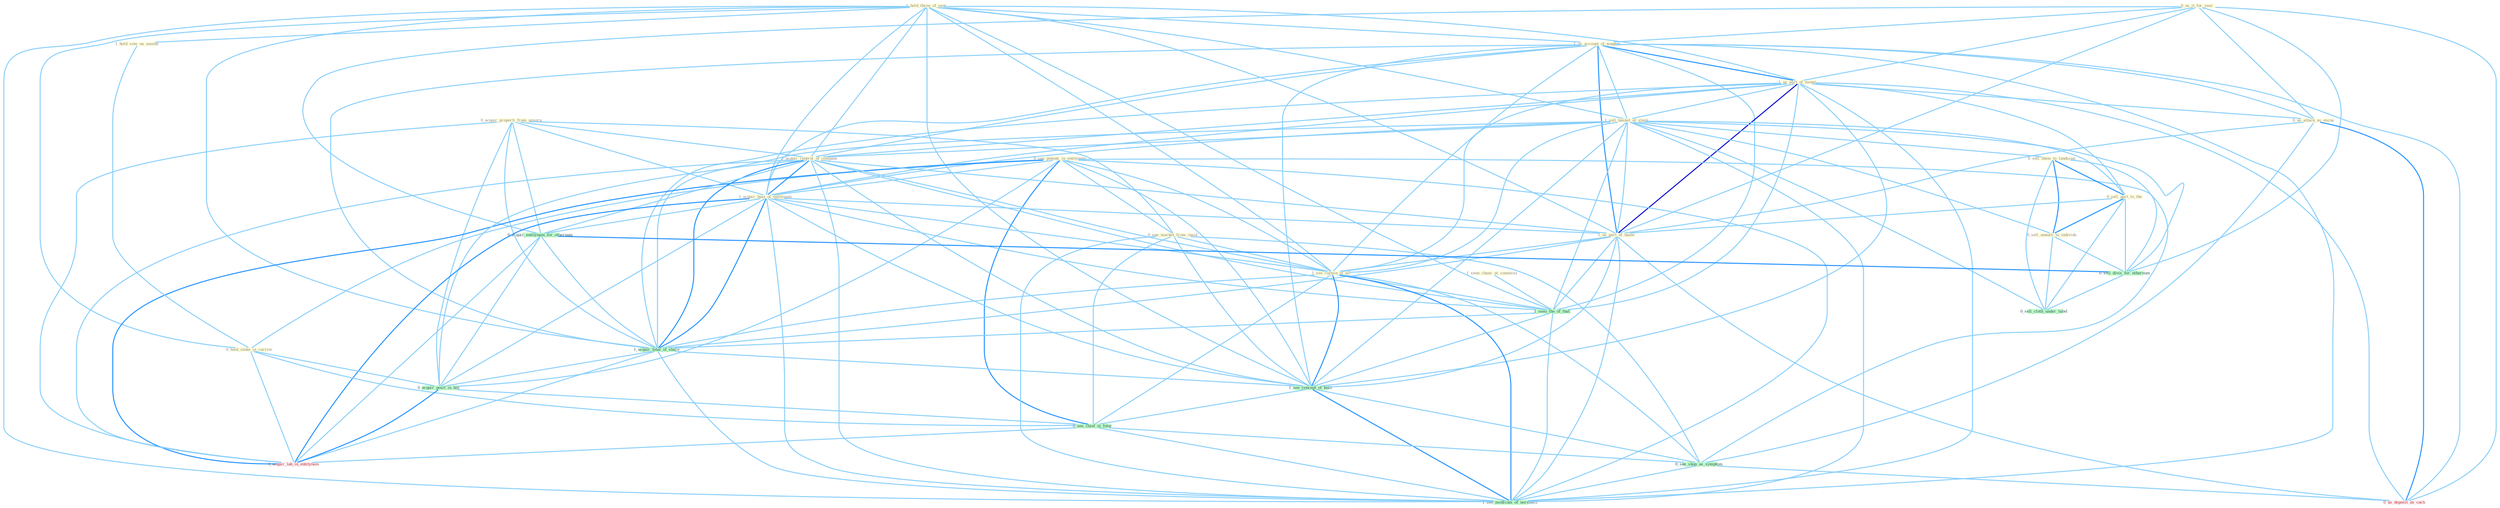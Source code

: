 Graph G{ 
    node
    [shape=polygon,style=filled,width=.5,height=.06,color="#BDFCC9",fixedsize=true,fontsize=4,
    fontcolor="#2f4f4f"];
    {node
    [color="#ffffe0", fontcolor="#8b7d6b"] "1_hold_three_of_seat " "0_us_it_for_year " "0_acquir_properti_from_govern " "1_us_account_of_magnat " "1_us_part_of_monei " "0_us_attack_as_excus " "1_sell_basket_of_stock " "0_see_potenti_in_entitynam " "0_sell_them_to_landscap " "1_hold_vote_on_amend " "1_acquir_control_of_compani " "1_acquir_busi_of_entitynam " "0_sell_part_to_the " "0_see_market_from_insid " "1_us_part_of_name " "0_hold_stake_in_carrier " "0_sell_annuiti_to_individu " "1_seen_chanc_at_commiss " "1_see_culmin_of_all "}
{node [color="#fff0f5", fontcolor="#b22222"] "1_acquir_lab_in_entitynam " "0_us_deposit_as_cach "}
edge [color="#B0E2FF"];

	"1_hold_three_of_seat " -- "1_us_account_of_magnat " [w="1", color="#87cefa" ];
	"1_hold_three_of_seat " -- "1_us_part_of_monei " [w="1", color="#87cefa" ];
	"1_hold_three_of_seat " -- "1_sell_basket_of_stock " [w="1", color="#87cefa" ];
	"1_hold_three_of_seat " -- "1_hold_vote_on_amend " [w="1", color="#87cefa" ];
	"1_hold_three_of_seat " -- "1_acquir_control_of_compani " [w="1", color="#87cefa" ];
	"1_hold_three_of_seat " -- "1_acquir_busi_of_entitynam " [w="1", color="#87cefa" ];
	"1_hold_three_of_seat " -- "1_us_part_of_name " [w="1", color="#87cefa" ];
	"1_hold_three_of_seat " -- "0_hold_stake_in_carrier " [w="1", color="#87cefa" ];
	"1_hold_three_of_seat " -- "1_see_culmin_of_all " [w="1", color="#87cefa" ];
	"1_hold_three_of_seat " -- "1_seen_the_of_that " [w="1", color="#87cefa" ];
	"1_hold_three_of_seat " -- "1_acquir_total_of_share " [w="1", color="#87cefa" ];
	"1_hold_three_of_seat " -- "1_see_concept_of_both " [w="1", color="#87cefa" ];
	"1_hold_three_of_seat " -- "1_see_modicum_of_normalci " [w="1", color="#87cefa" ];
	"0_us_it_for_year " -- "1_us_account_of_magnat " [w="1", color="#87cefa" ];
	"0_us_it_for_year " -- "1_us_part_of_monei " [w="1", color="#87cefa" ];
	"0_us_it_for_year " -- "0_us_attack_as_excus " [w="1", color="#87cefa" ];
	"0_us_it_for_year " -- "1_us_part_of_name " [w="1", color="#87cefa" ];
	"0_us_it_for_year " -- "0_acquir_entitynam_for_othernum " [w="1", color="#87cefa" ];
	"0_us_it_for_year " -- "0_sell_divis_for_othernum " [w="1", color="#87cefa" ];
	"0_us_it_for_year " -- "0_us_deposit_as_cach " [w="1", color="#87cefa" ];
	"0_acquir_properti_from_govern " -- "1_acquir_control_of_compani " [w="1", color="#87cefa" ];
	"0_acquir_properti_from_govern " -- "1_acquir_busi_of_entitynam " [w="1", color="#87cefa" ];
	"0_acquir_properti_from_govern " -- "0_see_market_from_insid " [w="1", color="#87cefa" ];
	"0_acquir_properti_from_govern " -- "0_acquir_entitynam_for_othernum " [w="1", color="#87cefa" ];
	"0_acquir_properti_from_govern " -- "1_acquir_total_of_share " [w="1", color="#87cefa" ];
	"0_acquir_properti_from_govern " -- "0_acquir_posit_in_bid " [w="1", color="#87cefa" ];
	"0_acquir_properti_from_govern " -- "1_acquir_lab_in_entitynam " [w="1", color="#87cefa" ];
	"1_us_account_of_magnat " -- "1_us_part_of_monei " [w="2", color="#1e90ff" , len=0.8];
	"1_us_account_of_magnat " -- "0_us_attack_as_excus " [w="1", color="#87cefa" ];
	"1_us_account_of_magnat " -- "1_sell_basket_of_stock " [w="1", color="#87cefa" ];
	"1_us_account_of_magnat " -- "1_acquir_control_of_compani " [w="1", color="#87cefa" ];
	"1_us_account_of_magnat " -- "1_acquir_busi_of_entitynam " [w="1", color="#87cefa" ];
	"1_us_account_of_magnat " -- "1_us_part_of_name " [w="2", color="#1e90ff" , len=0.8];
	"1_us_account_of_magnat " -- "1_see_culmin_of_all " [w="1", color="#87cefa" ];
	"1_us_account_of_magnat " -- "1_seen_the_of_that " [w="1", color="#87cefa" ];
	"1_us_account_of_magnat " -- "1_acquir_total_of_share " [w="1", color="#87cefa" ];
	"1_us_account_of_magnat " -- "1_see_concept_of_both " [w="1", color="#87cefa" ];
	"1_us_account_of_magnat " -- "0_us_deposit_as_cach " [w="1", color="#87cefa" ];
	"1_us_account_of_magnat " -- "1_see_modicum_of_normalci " [w="1", color="#87cefa" ];
	"1_us_part_of_monei " -- "0_us_attack_as_excus " [w="1", color="#87cefa" ];
	"1_us_part_of_monei " -- "1_sell_basket_of_stock " [w="1", color="#87cefa" ];
	"1_us_part_of_monei " -- "1_acquir_control_of_compani " [w="1", color="#87cefa" ];
	"1_us_part_of_monei " -- "1_acquir_busi_of_entitynam " [w="1", color="#87cefa" ];
	"1_us_part_of_monei " -- "0_sell_part_to_the " [w="1", color="#87cefa" ];
	"1_us_part_of_monei " -- "1_us_part_of_name " [w="3", color="#0000cd" , len=0.6];
	"1_us_part_of_monei " -- "1_see_culmin_of_all " [w="1", color="#87cefa" ];
	"1_us_part_of_monei " -- "1_seen_the_of_that " [w="1", color="#87cefa" ];
	"1_us_part_of_monei " -- "1_acquir_total_of_share " [w="1", color="#87cefa" ];
	"1_us_part_of_monei " -- "1_see_concept_of_both " [w="1", color="#87cefa" ];
	"1_us_part_of_monei " -- "0_us_deposit_as_cach " [w="1", color="#87cefa" ];
	"1_us_part_of_monei " -- "1_see_modicum_of_normalci " [w="1", color="#87cefa" ];
	"0_us_attack_as_excus " -- "1_us_part_of_name " [w="1", color="#87cefa" ];
	"0_us_attack_as_excus " -- "0_see_shop_as_symptom " [w="1", color="#87cefa" ];
	"0_us_attack_as_excus " -- "0_us_deposit_as_cach " [w="2", color="#1e90ff" , len=0.8];
	"1_sell_basket_of_stock " -- "0_sell_them_to_landscap " [w="1", color="#87cefa" ];
	"1_sell_basket_of_stock " -- "1_acquir_control_of_compani " [w="1", color="#87cefa" ];
	"1_sell_basket_of_stock " -- "1_acquir_busi_of_entitynam " [w="1", color="#87cefa" ];
	"1_sell_basket_of_stock " -- "0_sell_part_to_the " [w="1", color="#87cefa" ];
	"1_sell_basket_of_stock " -- "1_us_part_of_name " [w="1", color="#87cefa" ];
	"1_sell_basket_of_stock " -- "0_sell_annuiti_to_individu " [w="1", color="#87cefa" ];
	"1_sell_basket_of_stock " -- "1_see_culmin_of_all " [w="1", color="#87cefa" ];
	"1_sell_basket_of_stock " -- "1_seen_the_of_that " [w="1", color="#87cefa" ];
	"1_sell_basket_of_stock " -- "0_sell_divis_for_othernum " [w="1", color="#87cefa" ];
	"1_sell_basket_of_stock " -- "1_acquir_total_of_share " [w="1", color="#87cefa" ];
	"1_sell_basket_of_stock " -- "0_sell_cloth_under_label " [w="1", color="#87cefa" ];
	"1_sell_basket_of_stock " -- "1_see_concept_of_both " [w="1", color="#87cefa" ];
	"1_sell_basket_of_stock " -- "1_see_modicum_of_normalci " [w="1", color="#87cefa" ];
	"0_see_potenti_in_entitynam " -- "1_acquir_busi_of_entitynam " [w="1", color="#87cefa" ];
	"0_see_potenti_in_entitynam " -- "0_see_market_from_insid " [w="1", color="#87cefa" ];
	"0_see_potenti_in_entitynam " -- "0_hold_stake_in_carrier " [w="1", color="#87cefa" ];
	"0_see_potenti_in_entitynam " -- "1_see_culmin_of_all " [w="1", color="#87cefa" ];
	"0_see_potenti_in_entitynam " -- "0_acquir_posit_in_bid " [w="1", color="#87cefa" ];
	"0_see_potenti_in_entitynam " -- "1_see_concept_of_both " [w="1", color="#87cefa" ];
	"0_see_potenti_in_entitynam " -- "0_see_chief_in_futur " [w="2", color="#1e90ff" , len=0.8];
	"0_see_potenti_in_entitynam " -- "0_see_shop_as_symptom " [w="1", color="#87cefa" ];
	"0_see_potenti_in_entitynam " -- "1_acquir_lab_in_entitynam " [w="2", color="#1e90ff" , len=0.8];
	"0_see_potenti_in_entitynam " -- "1_see_modicum_of_normalci " [w="1", color="#87cefa" ];
	"0_sell_them_to_landscap " -- "0_sell_part_to_the " [w="2", color="#1e90ff" , len=0.8];
	"0_sell_them_to_landscap " -- "0_sell_annuiti_to_individu " [w="2", color="#1e90ff" , len=0.8];
	"0_sell_them_to_landscap " -- "0_sell_divis_for_othernum " [w="1", color="#87cefa" ];
	"0_sell_them_to_landscap " -- "0_sell_cloth_under_label " [w="1", color="#87cefa" ];
	"1_hold_vote_on_amend " -- "0_hold_stake_in_carrier " [w="1", color="#87cefa" ];
	"1_acquir_control_of_compani " -- "1_acquir_busi_of_entitynam " [w="2", color="#1e90ff" , len=0.8];
	"1_acquir_control_of_compani " -- "1_us_part_of_name " [w="1", color="#87cefa" ];
	"1_acquir_control_of_compani " -- "1_see_culmin_of_all " [w="1", color="#87cefa" ];
	"1_acquir_control_of_compani " -- "0_acquir_entitynam_for_othernum " [w="1", color="#87cefa" ];
	"1_acquir_control_of_compani " -- "1_seen_the_of_that " [w="1", color="#87cefa" ];
	"1_acquir_control_of_compani " -- "1_acquir_total_of_share " [w="2", color="#1e90ff" , len=0.8];
	"1_acquir_control_of_compani " -- "0_acquir_posit_in_bid " [w="1", color="#87cefa" ];
	"1_acquir_control_of_compani " -- "1_see_concept_of_both " [w="1", color="#87cefa" ];
	"1_acquir_control_of_compani " -- "1_acquir_lab_in_entitynam " [w="1", color="#87cefa" ];
	"1_acquir_control_of_compani " -- "1_see_modicum_of_normalci " [w="1", color="#87cefa" ];
	"1_acquir_busi_of_entitynam " -- "1_us_part_of_name " [w="1", color="#87cefa" ];
	"1_acquir_busi_of_entitynam " -- "1_see_culmin_of_all " [w="1", color="#87cefa" ];
	"1_acquir_busi_of_entitynam " -- "0_acquir_entitynam_for_othernum " [w="1", color="#87cefa" ];
	"1_acquir_busi_of_entitynam " -- "1_seen_the_of_that " [w="1", color="#87cefa" ];
	"1_acquir_busi_of_entitynam " -- "1_acquir_total_of_share " [w="2", color="#1e90ff" , len=0.8];
	"1_acquir_busi_of_entitynam " -- "0_acquir_posit_in_bid " [w="1", color="#87cefa" ];
	"1_acquir_busi_of_entitynam " -- "1_see_concept_of_both " [w="1", color="#87cefa" ];
	"1_acquir_busi_of_entitynam " -- "1_acquir_lab_in_entitynam " [w="2", color="#1e90ff" , len=0.8];
	"1_acquir_busi_of_entitynam " -- "1_see_modicum_of_normalci " [w="1", color="#87cefa" ];
	"0_sell_part_to_the " -- "1_us_part_of_name " [w="1", color="#87cefa" ];
	"0_sell_part_to_the " -- "0_sell_annuiti_to_individu " [w="2", color="#1e90ff" , len=0.8];
	"0_sell_part_to_the " -- "0_sell_divis_for_othernum " [w="1", color="#87cefa" ];
	"0_sell_part_to_the " -- "0_sell_cloth_under_label " [w="1", color="#87cefa" ];
	"0_see_market_from_insid " -- "1_see_culmin_of_all " [w="1", color="#87cefa" ];
	"0_see_market_from_insid " -- "1_see_concept_of_both " [w="1", color="#87cefa" ];
	"0_see_market_from_insid " -- "0_see_chief_in_futur " [w="1", color="#87cefa" ];
	"0_see_market_from_insid " -- "0_see_shop_as_symptom " [w="1", color="#87cefa" ];
	"0_see_market_from_insid " -- "1_see_modicum_of_normalci " [w="1", color="#87cefa" ];
	"1_us_part_of_name " -- "1_see_culmin_of_all " [w="1", color="#87cefa" ];
	"1_us_part_of_name " -- "1_seen_the_of_that " [w="1", color="#87cefa" ];
	"1_us_part_of_name " -- "1_acquir_total_of_share " [w="1", color="#87cefa" ];
	"1_us_part_of_name " -- "1_see_concept_of_both " [w="1", color="#87cefa" ];
	"1_us_part_of_name " -- "0_us_deposit_as_cach " [w="1", color="#87cefa" ];
	"1_us_part_of_name " -- "1_see_modicum_of_normalci " [w="1", color="#87cefa" ];
	"0_hold_stake_in_carrier " -- "0_acquir_posit_in_bid " [w="1", color="#87cefa" ];
	"0_hold_stake_in_carrier " -- "0_see_chief_in_futur " [w="1", color="#87cefa" ];
	"0_hold_stake_in_carrier " -- "1_acquir_lab_in_entitynam " [w="1", color="#87cefa" ];
	"0_sell_annuiti_to_individu " -- "0_sell_divis_for_othernum " [w="1", color="#87cefa" ];
	"0_sell_annuiti_to_individu " -- "0_sell_cloth_under_label " [w="1", color="#87cefa" ];
	"1_seen_chanc_at_commiss " -- "1_seen_the_of_that " [w="1", color="#87cefa" ];
	"1_see_culmin_of_all " -- "1_seen_the_of_that " [w="1", color="#87cefa" ];
	"1_see_culmin_of_all " -- "1_acquir_total_of_share " [w="1", color="#87cefa" ];
	"1_see_culmin_of_all " -- "1_see_concept_of_both " [w="2", color="#1e90ff" , len=0.8];
	"1_see_culmin_of_all " -- "0_see_chief_in_futur " [w="1", color="#87cefa" ];
	"1_see_culmin_of_all " -- "0_see_shop_as_symptom " [w="1", color="#87cefa" ];
	"1_see_culmin_of_all " -- "1_see_modicum_of_normalci " [w="2", color="#1e90ff" , len=0.8];
	"0_acquir_entitynam_for_othernum " -- "0_sell_divis_for_othernum " [w="2", color="#1e90ff" , len=0.8];
	"0_acquir_entitynam_for_othernum " -- "1_acquir_total_of_share " [w="1", color="#87cefa" ];
	"0_acquir_entitynam_for_othernum " -- "0_acquir_posit_in_bid " [w="1", color="#87cefa" ];
	"0_acquir_entitynam_for_othernum " -- "1_acquir_lab_in_entitynam " [w="1", color="#87cefa" ];
	"1_seen_the_of_that " -- "1_acquir_total_of_share " [w="1", color="#87cefa" ];
	"1_seen_the_of_that " -- "1_see_concept_of_both " [w="1", color="#87cefa" ];
	"1_seen_the_of_that " -- "1_see_modicum_of_normalci " [w="1", color="#87cefa" ];
	"0_sell_divis_for_othernum " -- "0_sell_cloth_under_label " [w="1", color="#87cefa" ];
	"1_acquir_total_of_share " -- "0_acquir_posit_in_bid " [w="1", color="#87cefa" ];
	"1_acquir_total_of_share " -- "1_see_concept_of_both " [w="1", color="#87cefa" ];
	"1_acquir_total_of_share " -- "1_acquir_lab_in_entitynam " [w="1", color="#87cefa" ];
	"1_acquir_total_of_share " -- "1_see_modicum_of_normalci " [w="1", color="#87cefa" ];
	"0_acquir_posit_in_bid " -- "0_see_chief_in_futur " [w="1", color="#87cefa" ];
	"0_acquir_posit_in_bid " -- "1_acquir_lab_in_entitynam " [w="2", color="#1e90ff" , len=0.8];
	"1_see_concept_of_both " -- "0_see_chief_in_futur " [w="1", color="#87cefa" ];
	"1_see_concept_of_both " -- "0_see_shop_as_symptom " [w="1", color="#87cefa" ];
	"1_see_concept_of_both " -- "1_see_modicum_of_normalci " [w="2", color="#1e90ff" , len=0.8];
	"0_see_chief_in_futur " -- "0_see_shop_as_symptom " [w="1", color="#87cefa" ];
	"0_see_chief_in_futur " -- "1_acquir_lab_in_entitynam " [w="1", color="#87cefa" ];
	"0_see_chief_in_futur " -- "1_see_modicum_of_normalci " [w="1", color="#87cefa" ];
	"0_see_shop_as_symptom " -- "0_us_deposit_as_cach " [w="1", color="#87cefa" ];
	"0_see_shop_as_symptom " -- "1_see_modicum_of_normalci " [w="1", color="#87cefa" ];
}